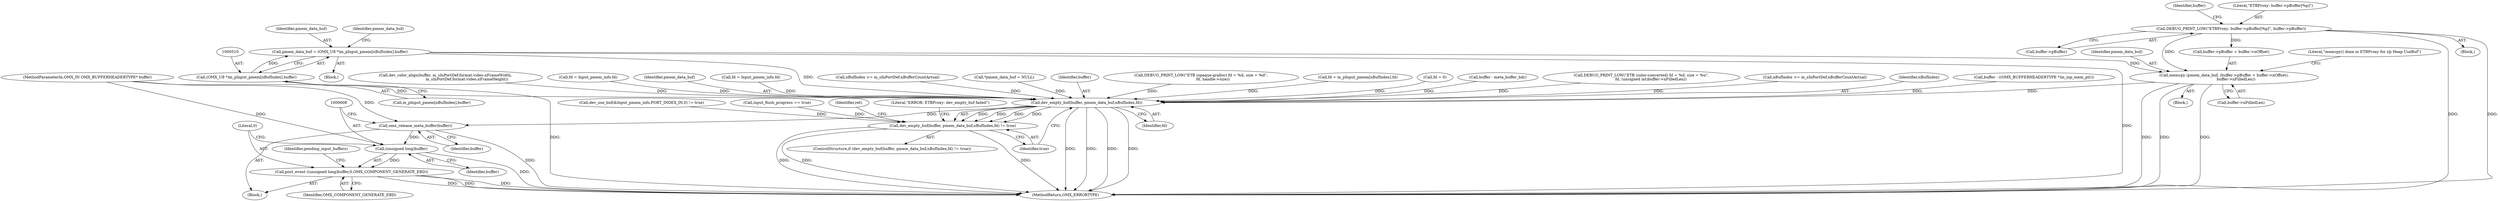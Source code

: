 digraph "0_Android_4ed06d14080d8667d5be14eed200e378cba78345_0@API" {
"1000519" [label="(Call,memcpy (pmem_data_buf, (buffer->pBuffer + buffer->nOffset),\n                    buffer->nFilledLen))"];
"1000507" [label="(Call,pmem_data_buf = (OMX_U8 *)m_pInput_pmem[nBufIndex].buffer)"];
"1000509" [label="(Call,(OMX_U8 *)m_pInput_pmem[nBufIndex].buffer)"];
"1000132" [label="(Call,DEBUG_PRINT_LOW(\"ETBProxy: buffer->pBuffer[%p]\", buffer->pBuffer))"];
"1000595" [label="(Call,dev_empty_buf(buffer, pmem_data_buf,nBufIndex,fd))"];
"1000594" [label="(Call,dev_empty_buf(buffer, pmem_data_buf,nBufIndex,fd) != true)"];
"1000604" [label="(Call,omx_release_meta_buffer(buffer))"];
"1000607" [label="(Call,(unsigned long)buffer)"];
"1000606" [label="(Call,post_event ((unsigned long)buffer,0,OMX_COMPONENT_GENERATE_EBD))"];
"1000139" [label="(Identifier,buffer)"];
"1000509" [label="(Call,(OMX_U8 *)m_pInput_pmem[nBufIndex].buffer)"];
"1000503" [label="(Block,)"];
"1000597" [label="(Identifier,pmem_data_buf)"];
"1000345" [label="(Call,fd = Input_pmem_info.fd)"];
"1000267" [label="(Call,nBufIndex >= m_sInPortDef.nBufferCountActual)"];
"1000595" [label="(Call,dev_empty_buf(buffer, pmem_data_buf,nBufIndex,fd))"];
"1000281" [label="(Call,input_flush_progress == true)"];
"1000593" [label="(ControlStructure,if (dev_empty_buf(buffer, pmem_data_buf,nBufIndex,fd) != true))"];
"1000622" [label="(Identifier,ret)"];
"1000603" [label="(Literal,\"ERROR: ETBProxy: dev_empty_buf failed\")"];
"1000610" [label="(Literal,0)"];
"1000517" [label="(Identifier,pmem_data_buf)"];
"1000600" [label="(Identifier,true)"];
"1000104" [label="(Block,)"];
"1000518" [label="(Block,)"];
"1000109" [label="(Call,*pmem_data_buf = NULL)"];
"1000604" [label="(Call,omx_release_meta_buffer(buffer))"];
"1000520" [label="(Identifier,pmem_data_buf)"];
"1000596" [label="(Identifier,buffer)"];
"1000479" [label="(Call,DEBUG_PRINT_LOW(\"ETB (opaque-gralloc) fd = %d, size = %d\",\n                    fd, handle->size))"];
"1000609" [label="(Identifier,buffer)"];
"1000299" [label="(Call,fd = m_pInput_pmem[nBufIndex].fd)"];
"1000611" [label="(Identifier,OMX_COMPONENT_GENERATE_EBD)"];
"1000511" [label="(Call,m_pInput_pmem[nBufIndex].buffer)"];
"1000129" [label="(Call,fd = 0)"];
"1000133" [label="(Literal,\"ETBProxy: buffer->pBuffer[%p]\")"];
"1000508" [label="(Identifier,pmem_data_buf)"];
"1000159" [label="(Call,buffer - meta_buffer_hdr)"];
"1000544" [label="(Call,DEBUG_PRINT_LOW(\"ETB (color-converted) fd = %d, size = %u\",\n                fd, (unsigned int)buffer->nFilledLen))"];
"1000532" [label="(Literal,\"memcpy() done in ETBProxy for i/p Heap UseBuf\")"];
"1000103" [label="(MethodParameterIn,OMX_IN OMX_BUFFERHEADERTYPE* buffer)"];
"1000613" [label="(Identifier,pending_input_buffers)"];
"1000163" [label="(Call,nBufIndex >= m_sInPortDef.nBufferCountActual)"];
"1000623" [label="(MethodReturn,OMX_ERRORTYPE)"];
"1000528" [label="(Call,buffer->nFilledLen)"];
"1000507" [label="(Call,pmem_data_buf = (OMX_U8 *)m_pInput_pmem[nBufIndex].buffer)"];
"1000434" [label="(Call,dev_use_buf(&Input_pmem_info,PORT_INDEX_IN,0) != true)"];
"1000134" [label="(Call,buffer->pBuffer)"];
"1000132" [label="(Call,DEBUG_PRINT_LOW(\"ETBProxy: buffer->pBuffer[%p]\", buffer->pBuffer))"];
"1000598" [label="(Identifier,nBufIndex)"];
"1000261" [label="(Call,buffer - ((OMX_BUFFERHEADERTYPE *)m_inp_mem_ptr))"];
"1000599" [label="(Identifier,fd)"];
"1000566" [label="(Call,dev_color_align(buffer, m_sInPortDef.format.video.nFrameWidth,\n                                    m_sInPortDef.format.video.nFrameHeight))"];
"1000601" [label="(Block,)"];
"1000607" [label="(Call,(unsigned long)buffer)"];
"1000606" [label="(Call,post_event ((unsigned long)buffer,0,OMX_COMPONENT_GENERATE_EBD))"];
"1000405" [label="(Call,fd = Input_pmem_info.fd)"];
"1000521" [label="(Call,buffer->pBuffer + buffer->nOffset)"];
"1000519" [label="(Call,memcpy (pmem_data_buf, (buffer->pBuffer + buffer->nOffset),\n                    buffer->nFilledLen))"];
"1000605" [label="(Identifier,buffer)"];
"1000594" [label="(Call,dev_empty_buf(buffer, pmem_data_buf,nBufIndex,fd) != true)"];
"1000519" -> "1000518"  [label="AST: "];
"1000519" -> "1000528"  [label="CFG: "];
"1000520" -> "1000519"  [label="AST: "];
"1000521" -> "1000519"  [label="AST: "];
"1000528" -> "1000519"  [label="AST: "];
"1000532" -> "1000519"  [label="CFG: "];
"1000519" -> "1000623"  [label="DDG: "];
"1000519" -> "1000623"  [label="DDG: "];
"1000519" -> "1000623"  [label="DDG: "];
"1000507" -> "1000519"  [label="DDG: "];
"1000132" -> "1000519"  [label="DDG: "];
"1000519" -> "1000595"  [label="DDG: "];
"1000507" -> "1000503"  [label="AST: "];
"1000507" -> "1000509"  [label="CFG: "];
"1000508" -> "1000507"  [label="AST: "];
"1000509" -> "1000507"  [label="AST: "];
"1000517" -> "1000507"  [label="CFG: "];
"1000507" -> "1000623"  [label="DDG: "];
"1000509" -> "1000507"  [label="DDG: "];
"1000507" -> "1000595"  [label="DDG: "];
"1000509" -> "1000511"  [label="CFG: "];
"1000510" -> "1000509"  [label="AST: "];
"1000511" -> "1000509"  [label="AST: "];
"1000509" -> "1000623"  [label="DDG: "];
"1000132" -> "1000104"  [label="AST: "];
"1000132" -> "1000134"  [label="CFG: "];
"1000133" -> "1000132"  [label="AST: "];
"1000134" -> "1000132"  [label="AST: "];
"1000139" -> "1000132"  [label="CFG: "];
"1000132" -> "1000623"  [label="DDG: "];
"1000132" -> "1000623"  [label="DDG: "];
"1000132" -> "1000521"  [label="DDG: "];
"1000595" -> "1000594"  [label="AST: "];
"1000595" -> "1000599"  [label="CFG: "];
"1000596" -> "1000595"  [label="AST: "];
"1000597" -> "1000595"  [label="AST: "];
"1000598" -> "1000595"  [label="AST: "];
"1000599" -> "1000595"  [label="AST: "];
"1000600" -> "1000595"  [label="CFG: "];
"1000595" -> "1000623"  [label="DDG: "];
"1000595" -> "1000623"  [label="DDG: "];
"1000595" -> "1000623"  [label="DDG: "];
"1000595" -> "1000623"  [label="DDG: "];
"1000595" -> "1000594"  [label="DDG: "];
"1000595" -> "1000594"  [label="DDG: "];
"1000595" -> "1000594"  [label="DDG: "];
"1000595" -> "1000594"  [label="DDG: "];
"1000159" -> "1000595"  [label="DDG: "];
"1000566" -> "1000595"  [label="DDG: "];
"1000261" -> "1000595"  [label="DDG: "];
"1000103" -> "1000595"  [label="DDG: "];
"1000109" -> "1000595"  [label="DDG: "];
"1000163" -> "1000595"  [label="DDG: "];
"1000267" -> "1000595"  [label="DDG: "];
"1000129" -> "1000595"  [label="DDG: "];
"1000544" -> "1000595"  [label="DDG: "];
"1000299" -> "1000595"  [label="DDG: "];
"1000405" -> "1000595"  [label="DDG: "];
"1000345" -> "1000595"  [label="DDG: "];
"1000479" -> "1000595"  [label="DDG: "];
"1000595" -> "1000604"  [label="DDG: "];
"1000594" -> "1000593"  [label="AST: "];
"1000594" -> "1000600"  [label="CFG: "];
"1000600" -> "1000594"  [label="AST: "];
"1000603" -> "1000594"  [label="CFG: "];
"1000622" -> "1000594"  [label="CFG: "];
"1000594" -> "1000623"  [label="DDG: "];
"1000594" -> "1000623"  [label="DDG: "];
"1000594" -> "1000623"  [label="DDG: "];
"1000434" -> "1000594"  [label="DDG: "];
"1000281" -> "1000594"  [label="DDG: "];
"1000604" -> "1000601"  [label="AST: "];
"1000604" -> "1000605"  [label="CFG: "];
"1000605" -> "1000604"  [label="AST: "];
"1000608" -> "1000604"  [label="CFG: "];
"1000604" -> "1000623"  [label="DDG: "];
"1000103" -> "1000604"  [label="DDG: "];
"1000604" -> "1000607"  [label="DDG: "];
"1000607" -> "1000606"  [label="AST: "];
"1000607" -> "1000609"  [label="CFG: "];
"1000608" -> "1000607"  [label="AST: "];
"1000609" -> "1000607"  [label="AST: "];
"1000610" -> "1000607"  [label="CFG: "];
"1000607" -> "1000623"  [label="DDG: "];
"1000607" -> "1000606"  [label="DDG: "];
"1000103" -> "1000607"  [label="DDG: "];
"1000606" -> "1000601"  [label="AST: "];
"1000606" -> "1000611"  [label="CFG: "];
"1000610" -> "1000606"  [label="AST: "];
"1000611" -> "1000606"  [label="AST: "];
"1000613" -> "1000606"  [label="CFG: "];
"1000606" -> "1000623"  [label="DDG: "];
"1000606" -> "1000623"  [label="DDG: "];
"1000606" -> "1000623"  [label="DDG: "];
}
